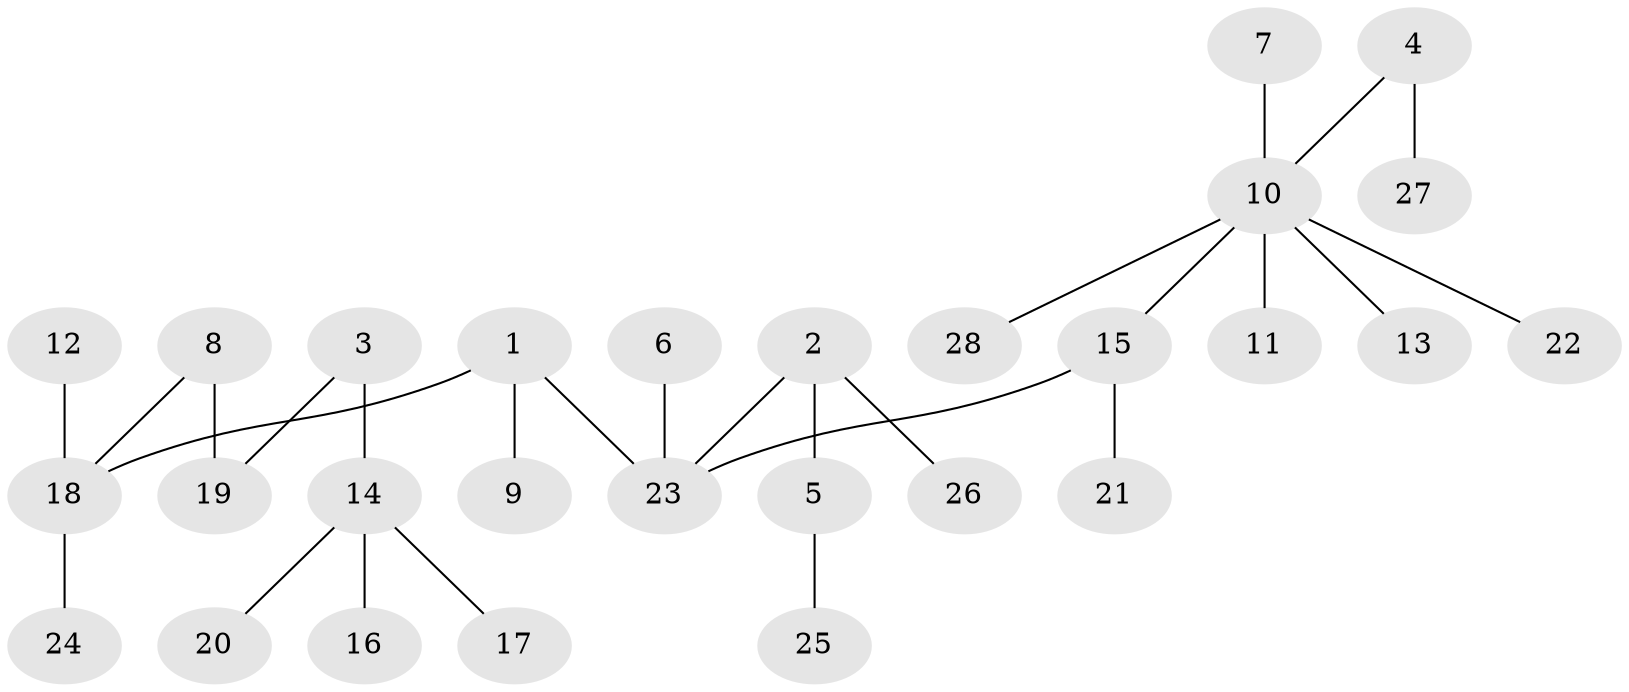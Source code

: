 // original degree distribution, {3: 0.05454545454545454, 5: 0.03636363636363636, 6: 0.03636363636363636, 2: 0.34545454545454546, 4: 0.01818181818181818, 8: 0.01818181818181818, 1: 0.4909090909090909}
// Generated by graph-tools (version 1.1) at 2025/37/03/04/25 23:37:27]
// undirected, 28 vertices, 27 edges
graph export_dot {
  node [color=gray90,style=filled];
  1;
  2;
  3;
  4;
  5;
  6;
  7;
  8;
  9;
  10;
  11;
  12;
  13;
  14;
  15;
  16;
  17;
  18;
  19;
  20;
  21;
  22;
  23;
  24;
  25;
  26;
  27;
  28;
  1 -- 9 [weight=1.0];
  1 -- 18 [weight=1.0];
  1 -- 23 [weight=1.0];
  2 -- 5 [weight=1.0];
  2 -- 23 [weight=1.0];
  2 -- 26 [weight=1.0];
  3 -- 14 [weight=1.0];
  3 -- 19 [weight=1.0];
  4 -- 10 [weight=1.0];
  4 -- 27 [weight=1.0];
  5 -- 25 [weight=1.0];
  6 -- 23 [weight=1.0];
  7 -- 10 [weight=1.0];
  8 -- 18 [weight=1.0];
  8 -- 19 [weight=1.0];
  10 -- 11 [weight=1.0];
  10 -- 13 [weight=1.0];
  10 -- 15 [weight=1.0];
  10 -- 22 [weight=1.0];
  10 -- 28 [weight=1.0];
  12 -- 18 [weight=1.0];
  14 -- 16 [weight=1.0];
  14 -- 17 [weight=1.0];
  14 -- 20 [weight=1.0];
  15 -- 21 [weight=1.0];
  15 -- 23 [weight=1.0];
  18 -- 24 [weight=1.0];
}
